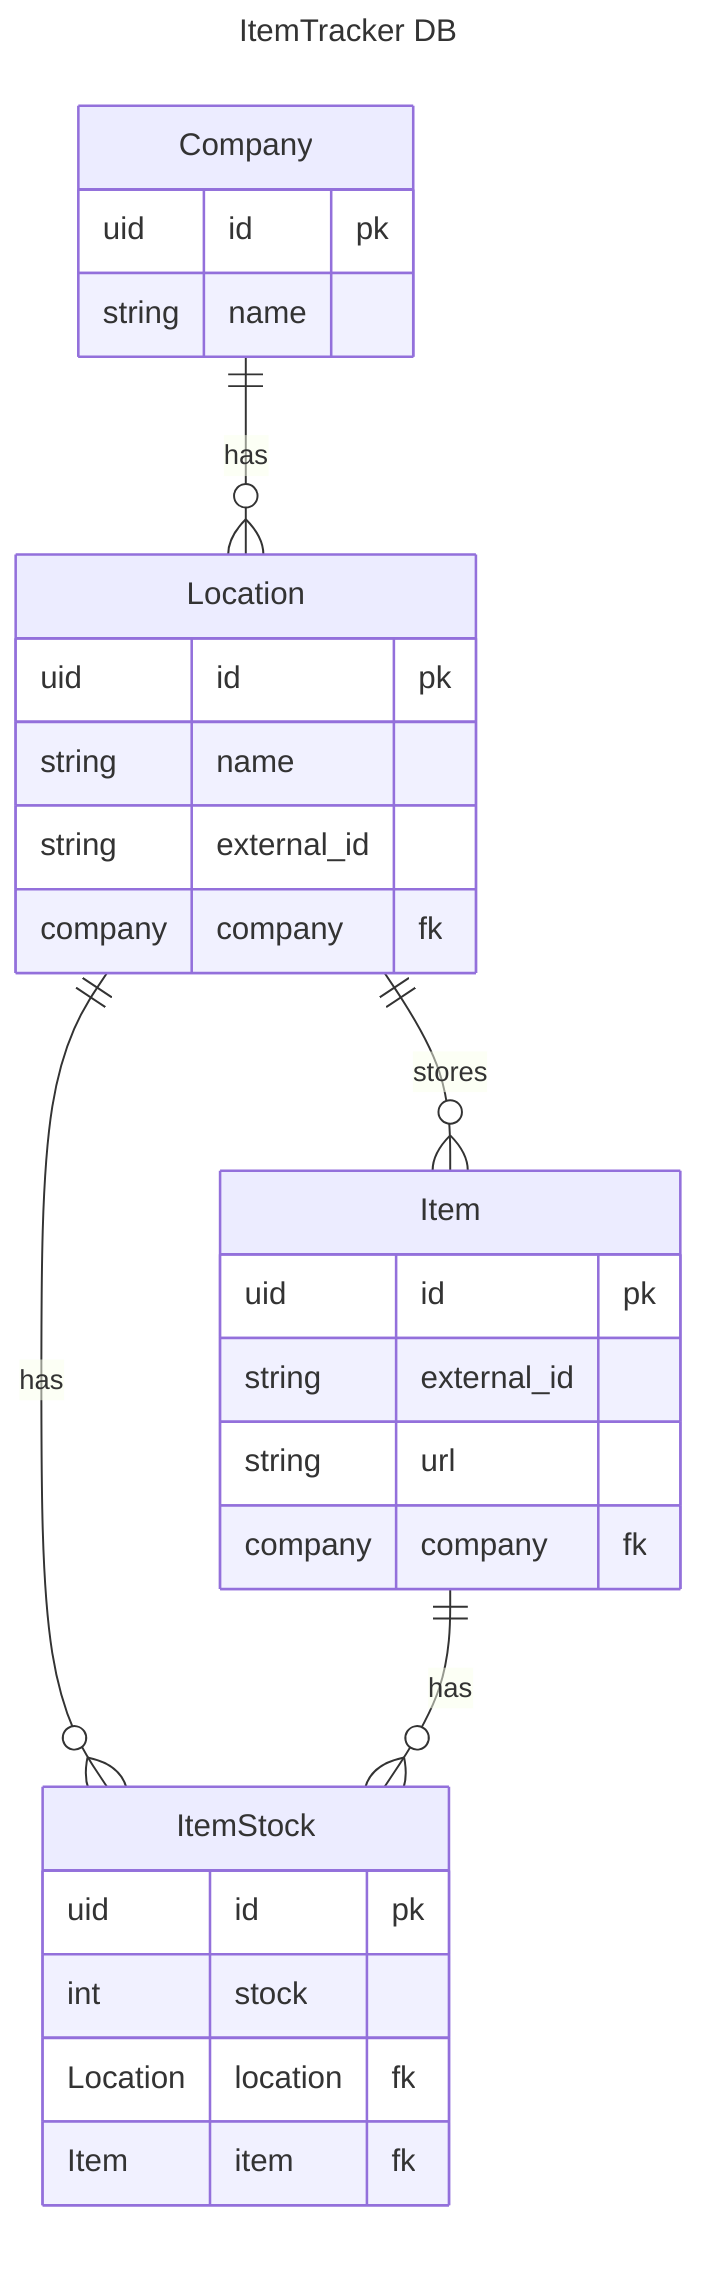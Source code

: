 ---
title: ItemTracker DB
---
erDiagram
    Company {
        uid id pk
        string name
    }

    Location {
        uid id pk
        string name
        string external_id
        company company fk
    }

    Item {
        uid id pk
        string external_id
        string url
        company company fk
    }

    ItemStock {
        uid id pk
        int stock
        Location location fk
        Item item fk
    }

    Company ||--o{ Location: has
    Location ||--o{ Item: stores
    Location ||--o{ ItemStock: has
    Item ||--o{ ItemStock: has